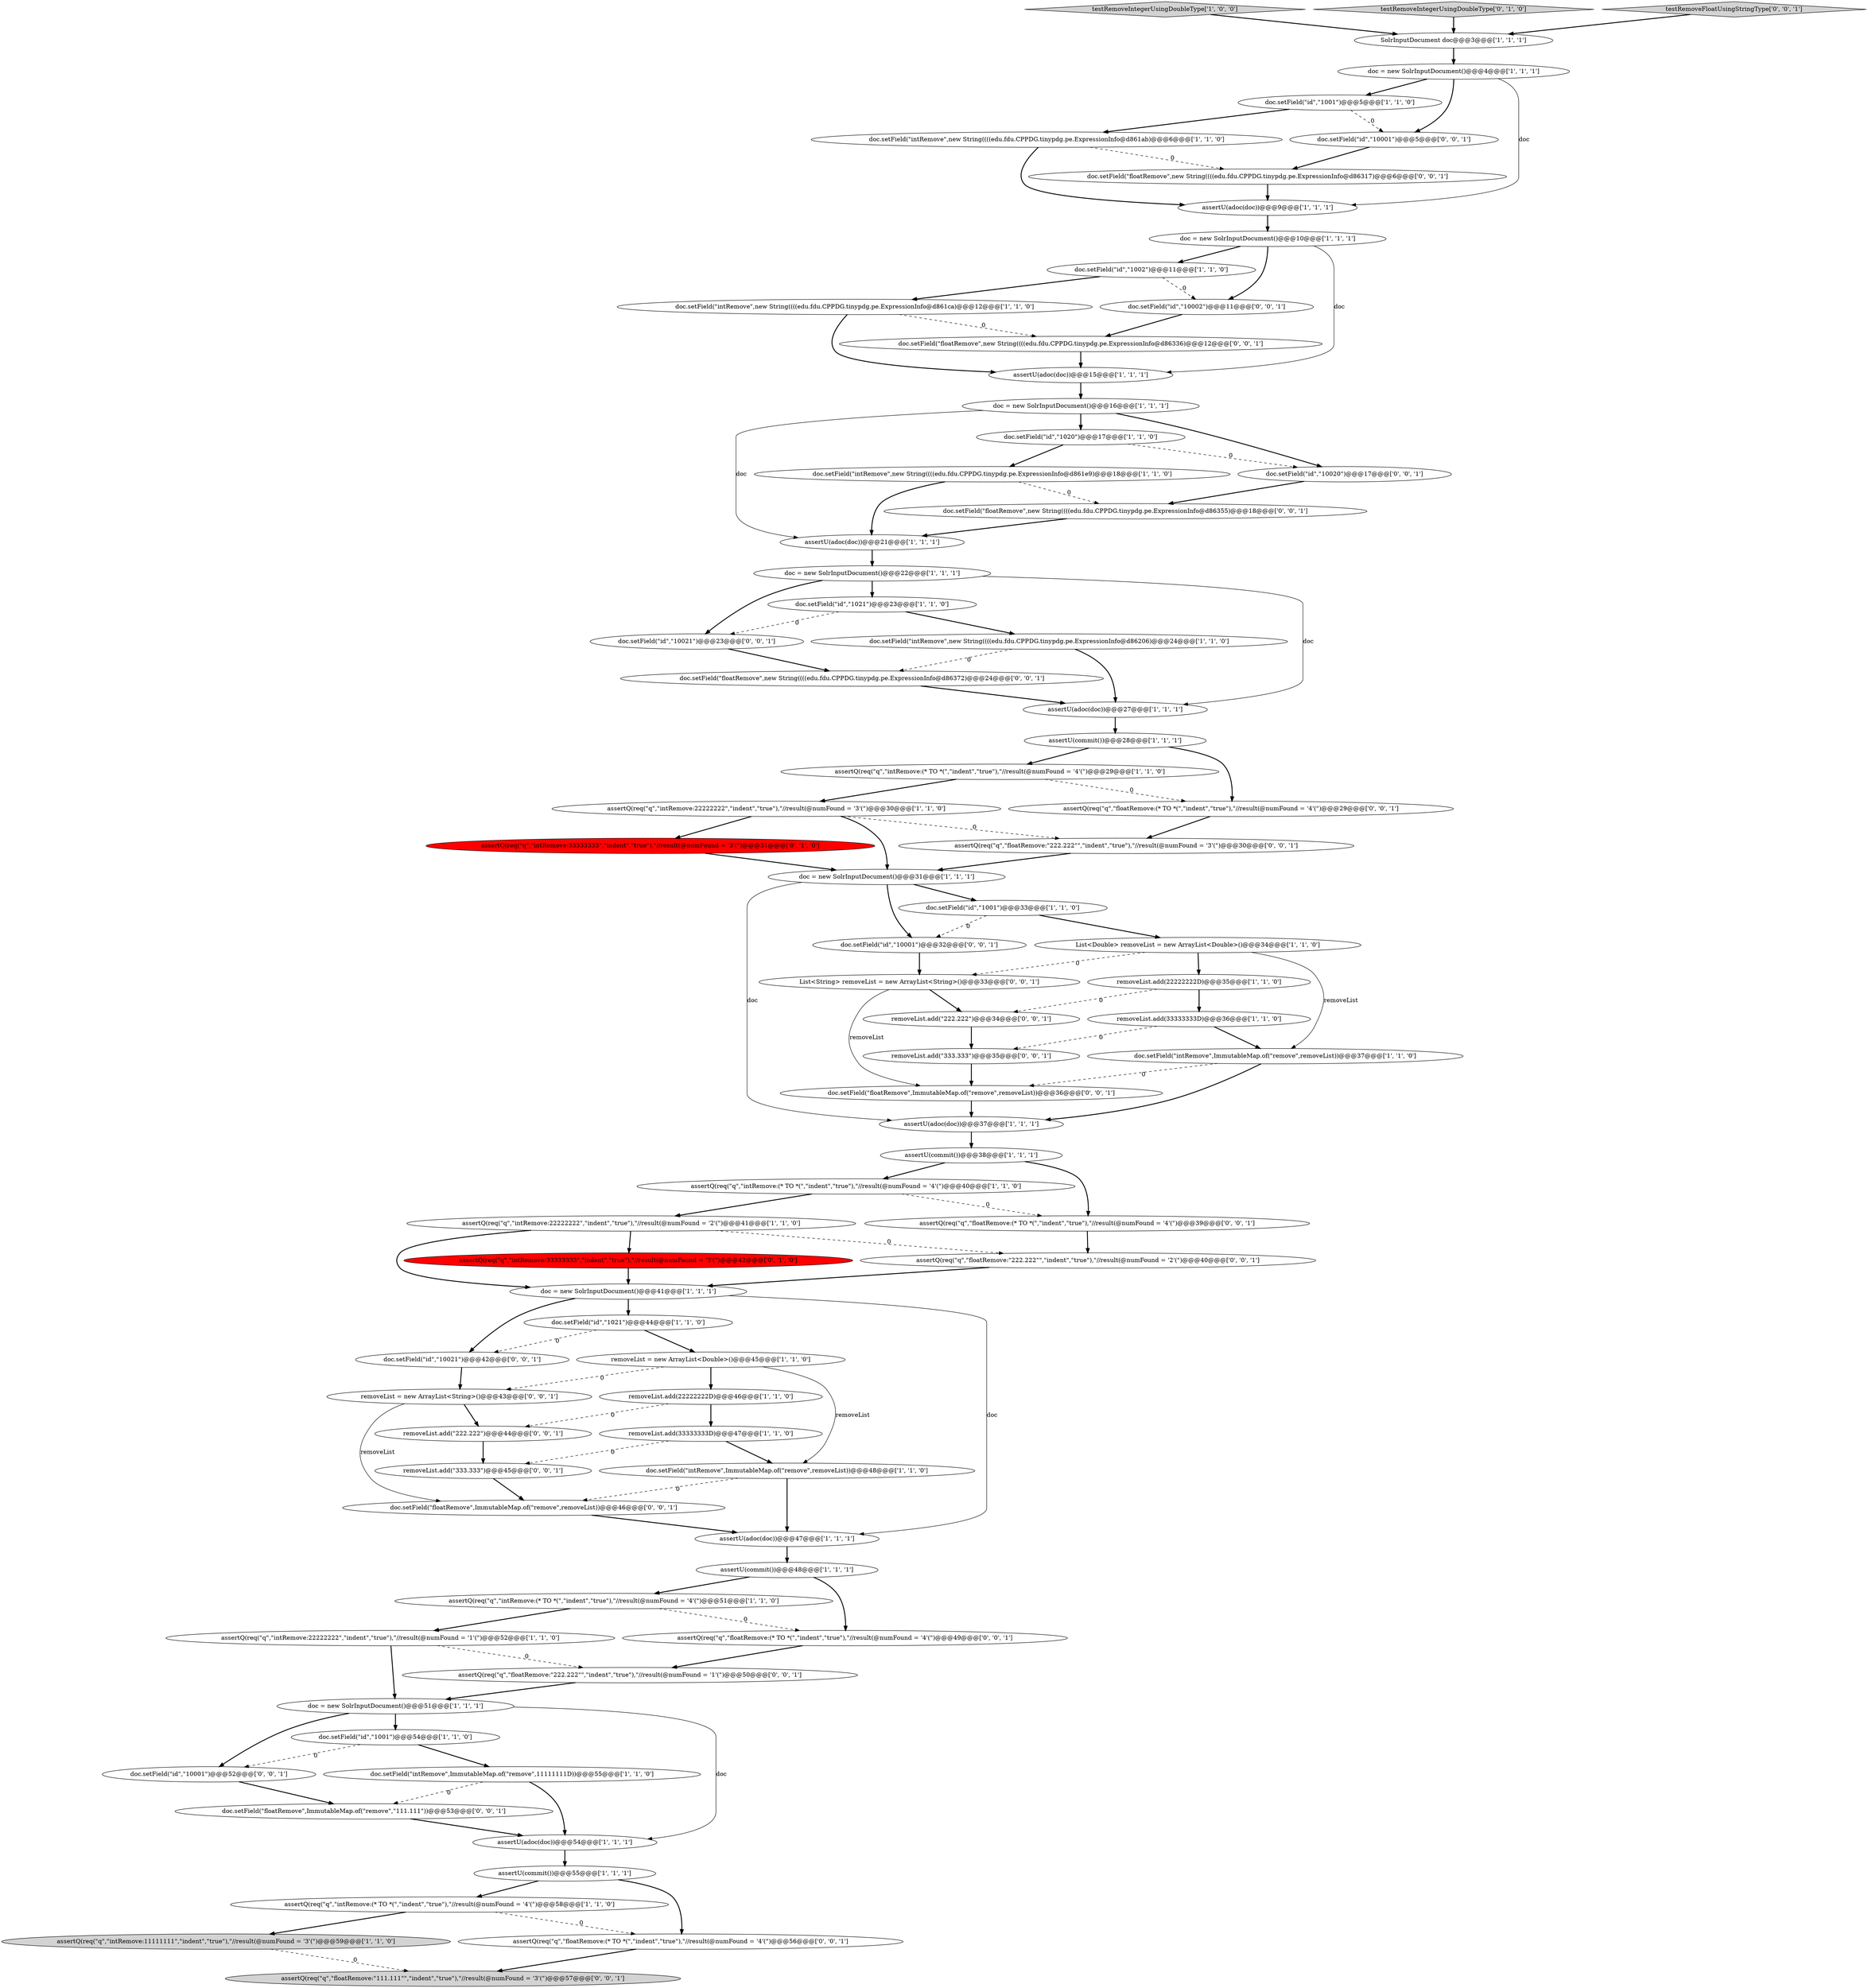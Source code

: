 digraph {
36 [style = filled, label = "testRemoveIntegerUsingDoubleType['1', '0', '0']", fillcolor = lightgray, shape = diamond image = "AAA0AAABBB1BBB"];
0 [style = filled, label = "doc.setField(\"intRemove\",ImmutableMap.of(\"remove\",removeList))@@@48@@@['1', '1', '0']", fillcolor = white, shape = ellipse image = "AAA0AAABBB1BBB"];
16 [style = filled, label = "assertU(adoc(doc))@@@15@@@['1', '1', '1']", fillcolor = white, shape = ellipse image = "AAA0AAABBB1BBB"];
24 [style = filled, label = "doc = new SolrInputDocument()@@@16@@@['1', '1', '1']", fillcolor = white, shape = ellipse image = "AAA0AAABBB1BBB"];
50 [style = filled, label = "assertQ(req(\"q\",\"intRemove:33333333\",\"indent\",\"true\"),\"//result(@numFound = '3'(\")@@@42@@@['0', '1', '0']", fillcolor = red, shape = ellipse image = "AAA1AAABBB2BBB"];
51 [style = filled, label = "doc.setField(\"id\",\"10001\")@@@32@@@['0', '0', '1']", fillcolor = white, shape = ellipse image = "AAA0AAABBB3BBB"];
54 [style = filled, label = "assertQ(req(\"q\",\"floatRemove:\"222.222\"\",\"indent\",\"true\"),\"//result(@numFound = '3'(\")@@@30@@@['0', '0', '1']", fillcolor = white, shape = ellipse image = "AAA0AAABBB3BBB"];
20 [style = filled, label = "doc.setField(\"intRemove\",new String((((edu.fdu.CPPDG.tinypdg.pe.ExpressionInfo@d861ca)@@@12@@@['1', '1', '0']", fillcolor = white, shape = ellipse image = "AAA0AAABBB1BBB"];
10 [style = filled, label = "doc = new SolrInputDocument()@@@31@@@['1', '1', '1']", fillcolor = white, shape = ellipse image = "AAA0AAABBB1BBB"];
42 [style = filled, label = "doc.setField(\"id\",\"1002\")@@@11@@@['1', '1', '0']", fillcolor = white, shape = ellipse image = "AAA0AAABBB1BBB"];
58 [style = filled, label = "doc.setField(\"floatRemove\",ImmutableMap.of(\"remove\",removeList))@@@36@@@['0', '0', '1']", fillcolor = white, shape = ellipse image = "AAA0AAABBB3BBB"];
76 [style = filled, label = "removeList.add(\"222.222\")@@@44@@@['0', '0', '1']", fillcolor = white, shape = ellipse image = "AAA0AAABBB3BBB"];
38 [style = filled, label = "assertU(commit())@@@48@@@['1', '1', '1']", fillcolor = white, shape = ellipse image = "AAA0AAABBB1BBB"];
79 [style = filled, label = "doc.setField(\"id\",\"10021\")@@@23@@@['0', '0', '1']", fillcolor = white, shape = ellipse image = "AAA0AAABBB3BBB"];
43 [style = filled, label = "assertU(adoc(doc))@@@47@@@['1', '1', '1']", fillcolor = white, shape = ellipse image = "AAA0AAABBB1BBB"];
66 [style = filled, label = "removeList.add(\"222.222\")@@@34@@@['0', '0', '1']", fillcolor = white, shape = ellipse image = "AAA0AAABBB3BBB"];
25 [style = filled, label = "removeList = new ArrayList<Double>()@@@45@@@['1', '1', '0']", fillcolor = white, shape = ellipse image = "AAA0AAABBB1BBB"];
49 [style = filled, label = "assertQ(req(\"q\",\"intRemove:33333333\",\"indent\",\"true\"),\"//result(@numFound = '3'(\")@@@31@@@['0', '1', '0']", fillcolor = red, shape = ellipse image = "AAA1AAABBB2BBB"];
69 [style = filled, label = "assertQ(req(\"q\",\"floatRemove:(* TO *(\",\"indent\",\"true\"),\"//result(@numFound = '4'(\")@@@49@@@['0', '0', '1']", fillcolor = white, shape = ellipse image = "AAA0AAABBB3BBB"];
11 [style = filled, label = "doc.setField(\"intRemove\",ImmutableMap.of(\"remove\",removeList))@@@37@@@['1', '1', '0']", fillcolor = white, shape = ellipse image = "AAA0AAABBB1BBB"];
14 [style = filled, label = "assertQ(req(\"q\",\"intRemove:22222222\",\"indent\",\"true\"),\"//result(@numFound = '3'(\")@@@30@@@['1', '1', '0']", fillcolor = white, shape = ellipse image = "AAA0AAABBB1BBB"];
59 [style = filled, label = "doc.setField(\"id\",\"10020\")@@@17@@@['0', '0', '1']", fillcolor = white, shape = ellipse image = "AAA0AAABBB3BBB"];
63 [style = filled, label = "doc.setField(\"floatRemove\",ImmutableMap.of(\"remove\",\"111.111\"))@@@53@@@['0', '0', '1']", fillcolor = white, shape = ellipse image = "AAA0AAABBB3BBB"];
70 [style = filled, label = "doc.setField(\"floatRemove\",new String((((edu.fdu.CPPDG.tinypdg.pe.ExpressionInfo@d86336)@@@12@@@['0', '0', '1']", fillcolor = white, shape = ellipse image = "AAA0AAABBB3BBB"];
4 [style = filled, label = "assertU(commit())@@@28@@@['1', '1', '1']", fillcolor = white, shape = ellipse image = "AAA0AAABBB1BBB"];
22 [style = filled, label = "doc = new SolrInputDocument()@@@51@@@['1', '1', '1']", fillcolor = white, shape = ellipse image = "AAA0AAABBB1BBB"];
72 [style = filled, label = "doc.setField(\"id\",\"10002\")@@@11@@@['0', '0', '1']", fillcolor = white, shape = ellipse image = "AAA0AAABBB3BBB"];
12 [style = filled, label = "doc.setField(\"id\",\"1001\")@@@5@@@['1', '1', '0']", fillcolor = white, shape = ellipse image = "AAA0AAABBB1BBB"];
33 [style = filled, label = "assertQ(req(\"q\",\"intRemove:22222222\",\"indent\",\"true\"),\"//result(@numFound = '1'(\")@@@52@@@['1', '1', '0']", fillcolor = white, shape = ellipse image = "AAA0AAABBB1BBB"];
15 [style = filled, label = "assertQ(req(\"q\",\"intRemove:(* TO *(\",\"indent\",\"true\"),\"//result(@numFound = '4'(\")@@@40@@@['1', '1', '0']", fillcolor = white, shape = ellipse image = "AAA0AAABBB1BBB"];
39 [style = filled, label = "doc.setField(\"id\",\"1001\")@@@54@@@['1', '1', '0']", fillcolor = white, shape = ellipse image = "AAA0AAABBB1BBB"];
55 [style = filled, label = "doc.setField(\"floatRemove\",new String((((edu.fdu.CPPDG.tinypdg.pe.ExpressionInfo@d86372)@@@24@@@['0', '0', '1']", fillcolor = white, shape = ellipse image = "AAA0AAABBB3BBB"];
41 [style = filled, label = "assertU(adoc(doc))@@@27@@@['1', '1', '1']", fillcolor = white, shape = ellipse image = "AAA0AAABBB1BBB"];
48 [style = filled, label = "testRemoveIntegerUsingDoubleType['0', '1', '0']", fillcolor = lightgray, shape = diamond image = "AAA0AAABBB2BBB"];
46 [style = filled, label = "assertU(commit())@@@55@@@['1', '1', '1']", fillcolor = white, shape = ellipse image = "AAA0AAABBB1BBB"];
9 [style = filled, label = "doc = new SolrInputDocument()@@@22@@@['1', '1', '1']", fillcolor = white, shape = ellipse image = "AAA0AAABBB1BBB"];
32 [style = filled, label = "doc.setField(\"intRemove\",new String((((edu.fdu.CPPDG.tinypdg.pe.ExpressionInfo@d861ab)@@@6@@@['1', '1', '0']", fillcolor = white, shape = ellipse image = "AAA0AAABBB1BBB"];
34 [style = filled, label = "assertQ(req(\"q\",\"intRemove:(* TO *(\",\"indent\",\"true\"),\"//result(@numFound = '4'(\")@@@58@@@['1', '1', '0']", fillcolor = white, shape = ellipse image = "AAA0AAABBB1BBB"];
17 [style = filled, label = "assertU(adoc(doc))@@@37@@@['1', '1', '1']", fillcolor = white, shape = ellipse image = "AAA0AAABBB1BBB"];
44 [style = filled, label = "assertQ(req(\"q\",\"intRemove:11111111\",\"indent\",\"true\"),\"//result(@numFound = '3'(\")@@@59@@@['1', '1', '0']", fillcolor = lightgray, shape = ellipse image = "AAA0AAABBB1BBB"];
56 [style = filled, label = "doc.setField(\"floatRemove\",new String((((edu.fdu.CPPDG.tinypdg.pe.ExpressionInfo@d86317)@@@6@@@['0', '0', '1']", fillcolor = white, shape = ellipse image = "AAA0AAABBB3BBB"];
65 [style = filled, label = "doc.setField(\"id\",\"10001\")@@@5@@@['0', '0', '1']", fillcolor = white, shape = ellipse image = "AAA0AAABBB3BBB"];
78 [style = filled, label = "assertQ(req(\"q\",\"floatRemove:(* TO *(\",\"indent\",\"true\"),\"//result(@numFound = '4'(\")@@@39@@@['0', '0', '1']", fillcolor = white, shape = ellipse image = "AAA0AAABBB3BBB"];
64 [style = filled, label = "doc.setField(\"id\",\"10001\")@@@52@@@['0', '0', '1']", fillcolor = white, shape = ellipse image = "AAA0AAABBB3BBB"];
1 [style = filled, label = "assertU(adoc(doc))@@@21@@@['1', '1', '1']", fillcolor = white, shape = ellipse image = "AAA0AAABBB1BBB"];
18 [style = filled, label = "assertU(adoc(doc))@@@9@@@['1', '1', '1']", fillcolor = white, shape = ellipse image = "AAA0AAABBB1BBB"];
47 [style = filled, label = "doc.setField(\"id\",\"1020\")@@@17@@@['1', '1', '0']", fillcolor = white, shape = ellipse image = "AAA0AAABBB1BBB"];
62 [style = filled, label = "removeList.add(\"333.333\")@@@35@@@['0', '0', '1']", fillcolor = white, shape = ellipse image = "AAA0AAABBB3BBB"];
40 [style = filled, label = "doc = new SolrInputDocument()@@@10@@@['1', '1', '1']", fillcolor = white, shape = ellipse image = "AAA0AAABBB1BBB"];
6 [style = filled, label = "doc.setField(\"id\",\"1021\")@@@23@@@['1', '1', '0']", fillcolor = white, shape = ellipse image = "AAA0AAABBB1BBB"];
35 [style = filled, label = "removeList.add(33333333D)@@@36@@@['1', '1', '0']", fillcolor = white, shape = ellipse image = "AAA0AAABBB1BBB"];
57 [style = filled, label = "removeList = new ArrayList<String>()@@@43@@@['0', '0', '1']", fillcolor = white, shape = ellipse image = "AAA0AAABBB3BBB"];
31 [style = filled, label = "doc.setField(\"intRemove\",ImmutableMap.of(\"remove\",11111111D))@@@55@@@['1', '1', '0']", fillcolor = white, shape = ellipse image = "AAA0AAABBB1BBB"];
8 [style = filled, label = "assertU(commit())@@@38@@@['1', '1', '1']", fillcolor = white, shape = ellipse image = "AAA0AAABBB1BBB"];
7 [style = filled, label = "removeList.add(33333333D)@@@47@@@['1', '1', '0']", fillcolor = white, shape = ellipse image = "AAA0AAABBB1BBB"];
3 [style = filled, label = "doc = new SolrInputDocument()@@@4@@@['1', '1', '1']", fillcolor = white, shape = ellipse image = "AAA0AAABBB1BBB"];
27 [style = filled, label = "doc.setField(\"id\",\"1021\")@@@44@@@['1', '1', '0']", fillcolor = white, shape = ellipse image = "AAA0AAABBB1BBB"];
60 [style = filled, label = "doc.setField(\"floatRemove\",ImmutableMap.of(\"remove\",removeList))@@@46@@@['0', '0', '1']", fillcolor = white, shape = ellipse image = "AAA0AAABBB3BBB"];
61 [style = filled, label = "assertQ(req(\"q\",\"floatRemove:\"111.111\"\",\"indent\",\"true\"),\"//result(@numFound = '3'(\")@@@57@@@['0', '0', '1']", fillcolor = lightgray, shape = ellipse image = "AAA0AAABBB3BBB"];
5 [style = filled, label = "doc = new SolrInputDocument()@@@41@@@['1', '1', '1']", fillcolor = white, shape = ellipse image = "AAA0AAABBB1BBB"];
68 [style = filled, label = "assertQ(req(\"q\",\"floatRemove:(* TO *(\",\"indent\",\"true\"),\"//result(@numFound = '4'(\")@@@29@@@['0', '0', '1']", fillcolor = white, shape = ellipse image = "AAA0AAABBB3BBB"];
26 [style = filled, label = "assertQ(req(\"q\",\"intRemove:22222222\",\"indent\",\"true\"),\"//result(@numFound = '2'(\")@@@41@@@['1', '1', '0']", fillcolor = white, shape = ellipse image = "AAA0AAABBB1BBB"];
29 [style = filled, label = "removeList.add(22222222D)@@@46@@@['1', '1', '0']", fillcolor = white, shape = ellipse image = "AAA0AAABBB1BBB"];
21 [style = filled, label = "doc.setField(\"intRemove\",new String((((edu.fdu.CPPDG.tinypdg.pe.ExpressionInfo@d861e9)@@@18@@@['1', '1', '0']", fillcolor = white, shape = ellipse image = "AAA0AAABBB1BBB"];
28 [style = filled, label = "removeList.add(22222222D)@@@35@@@['1', '1', '0']", fillcolor = white, shape = ellipse image = "AAA0AAABBB1BBB"];
71 [style = filled, label = "assertQ(req(\"q\",\"floatRemove:\"222.222\"\",\"indent\",\"true\"),\"//result(@numFound = '2'(\")@@@40@@@['0', '0', '1']", fillcolor = white, shape = ellipse image = "AAA0AAABBB3BBB"];
23 [style = filled, label = "SolrInputDocument doc@@@3@@@['1', '1', '1']", fillcolor = white, shape = ellipse image = "AAA0AAABBB1BBB"];
19 [style = filled, label = "assertU(adoc(doc))@@@54@@@['1', '1', '1']", fillcolor = white, shape = ellipse image = "AAA0AAABBB1BBB"];
75 [style = filled, label = "doc.setField(\"id\",\"10021\")@@@42@@@['0', '0', '1']", fillcolor = white, shape = ellipse image = "AAA0AAABBB3BBB"];
77 [style = filled, label = "removeList.add(\"333.333\")@@@45@@@['0', '0', '1']", fillcolor = white, shape = ellipse image = "AAA0AAABBB3BBB"];
45 [style = filled, label = "doc.setField(\"intRemove\",new String((((edu.fdu.CPPDG.tinypdg.pe.ExpressionInfo@d86206)@@@24@@@['1', '1', '0']", fillcolor = white, shape = ellipse image = "AAA0AAABBB1BBB"];
13 [style = filled, label = "assertQ(req(\"q\",\"intRemove:(* TO *(\",\"indent\",\"true\"),\"//result(@numFound = '4'(\")@@@51@@@['1', '1', '0']", fillcolor = white, shape = ellipse image = "AAA0AAABBB1BBB"];
67 [style = filled, label = "testRemoveFloatUsingStringType['0', '0', '1']", fillcolor = lightgray, shape = diamond image = "AAA0AAABBB3BBB"];
53 [style = filled, label = "assertQ(req(\"q\",\"floatRemove:(* TO *(\",\"indent\",\"true\"),\"//result(@numFound = '4'(\")@@@56@@@['0', '0', '1']", fillcolor = white, shape = ellipse image = "AAA0AAABBB3BBB"];
52 [style = filled, label = "assertQ(req(\"q\",\"floatRemove:\"222.222\"\",\"indent\",\"true\"),\"//result(@numFound = '1'(\")@@@50@@@['0', '0', '1']", fillcolor = white, shape = ellipse image = "AAA0AAABBB3BBB"];
74 [style = filled, label = "doc.setField(\"floatRemove\",new String((((edu.fdu.CPPDG.tinypdg.pe.ExpressionInfo@d86355)@@@18@@@['0', '0', '1']", fillcolor = white, shape = ellipse image = "AAA0AAABBB3BBB"];
30 [style = filled, label = "List<Double> removeList = new ArrayList<Double>()@@@34@@@['1', '1', '0']", fillcolor = white, shape = ellipse image = "AAA0AAABBB1BBB"];
2 [style = filled, label = "doc.setField(\"id\",\"1001\")@@@33@@@['1', '1', '0']", fillcolor = white, shape = ellipse image = "AAA0AAABBB1BBB"];
37 [style = filled, label = "assertQ(req(\"q\",\"intRemove:(* TO *(\",\"indent\",\"true\"),\"//result(@numFound = '4'(\")@@@29@@@['1', '1', '0']", fillcolor = white, shape = ellipse image = "AAA0AAABBB1BBB"];
73 [style = filled, label = "List<String> removeList = new ArrayList<String>()@@@33@@@['0', '0', '1']", fillcolor = white, shape = ellipse image = "AAA0AAABBB3BBB"];
30->11 [style = solid, label="removeList"];
46->34 [style = bold, label=""];
28->66 [style = dashed, label="0"];
24->1 [style = solid, label="doc"];
31->63 [style = dashed, label="0"];
12->65 [style = dashed, label="0"];
25->57 [style = dashed, label="0"];
20->70 [style = dashed, label="0"];
65->56 [style = bold, label=""];
66->62 [style = bold, label=""];
25->29 [style = bold, label=""];
3->65 [style = bold, label=""];
9->6 [style = bold, label=""];
58->17 [style = bold, label=""];
30->28 [style = bold, label=""];
20->16 [style = bold, label=""];
50->5 [style = bold, label=""];
49->10 [style = bold, label=""];
39->31 [style = bold, label=""];
21->1 [style = bold, label=""];
77->60 [style = bold, label=""];
78->71 [style = bold, label=""];
73->66 [style = bold, label=""];
32->18 [style = bold, label=""];
40->72 [style = bold, label=""];
27->25 [style = bold, label=""];
22->64 [style = bold, label=""];
44->61 [style = dashed, label="0"];
45->41 [style = bold, label=""];
47->59 [style = dashed, label="0"];
24->59 [style = bold, label=""];
55->41 [style = bold, label=""];
10->51 [style = bold, label=""];
41->4 [style = bold, label=""];
14->10 [style = bold, label=""];
23->3 [style = bold, label=""];
7->0 [style = bold, label=""];
13->69 [style = dashed, label="0"];
24->47 [style = bold, label=""];
35->62 [style = dashed, label="0"];
28->35 [style = bold, label=""];
33->52 [style = dashed, label="0"];
11->58 [style = dashed, label="0"];
57->76 [style = bold, label=""];
38->69 [style = bold, label=""];
51->73 [style = bold, label=""];
11->17 [style = bold, label=""];
10->2 [style = bold, label=""];
19->46 [style = bold, label=""];
56->18 [style = bold, label=""];
73->58 [style = solid, label="removeList"];
2->51 [style = dashed, label="0"];
17->8 [style = bold, label=""];
79->55 [style = bold, label=""];
8->15 [style = bold, label=""];
10->17 [style = solid, label="doc"];
16->24 [style = bold, label=""];
18->40 [style = bold, label=""];
0->43 [style = bold, label=""];
12->32 [style = bold, label=""];
0->60 [style = dashed, label="0"];
71->5 [style = bold, label=""];
3->12 [style = bold, label=""];
45->55 [style = dashed, label="0"];
52->22 [style = bold, label=""];
5->43 [style = solid, label="doc"];
1->9 [style = bold, label=""];
27->75 [style = dashed, label="0"];
26->71 [style = dashed, label="0"];
70->16 [style = bold, label=""];
48->23 [style = bold, label=""];
9->41 [style = solid, label="doc"];
43->38 [style = bold, label=""];
30->73 [style = dashed, label="0"];
8->78 [style = bold, label=""];
34->44 [style = bold, label=""];
22->39 [style = bold, label=""];
54->10 [style = bold, label=""];
14->54 [style = dashed, label="0"];
40->16 [style = solid, label="doc"];
6->79 [style = dashed, label="0"];
47->21 [style = bold, label=""];
15->78 [style = dashed, label="0"];
60->43 [style = bold, label=""];
31->19 [style = bold, label=""];
33->22 [style = bold, label=""];
21->74 [style = dashed, label="0"];
67->23 [style = bold, label=""];
53->61 [style = bold, label=""];
29->76 [style = dashed, label="0"];
5->75 [style = bold, label=""];
37->68 [style = dashed, label="0"];
14->49 [style = bold, label=""];
26->5 [style = bold, label=""];
22->19 [style = solid, label="doc"];
72->70 [style = bold, label=""];
42->20 [style = bold, label=""];
76->77 [style = bold, label=""];
62->58 [style = bold, label=""];
64->63 [style = bold, label=""];
46->53 [style = bold, label=""];
75->57 [style = bold, label=""];
59->74 [style = bold, label=""];
63->19 [style = bold, label=""];
34->53 [style = dashed, label="0"];
15->26 [style = bold, label=""];
37->14 [style = bold, label=""];
7->77 [style = dashed, label="0"];
39->64 [style = dashed, label="0"];
36->23 [style = bold, label=""];
4->37 [style = bold, label=""];
25->0 [style = solid, label="removeList"];
32->56 [style = dashed, label="0"];
26->50 [style = bold, label=""];
3->18 [style = solid, label="doc"];
42->72 [style = dashed, label="0"];
74->1 [style = bold, label=""];
29->7 [style = bold, label=""];
9->79 [style = bold, label=""];
4->68 [style = bold, label=""];
5->27 [style = bold, label=""];
69->52 [style = bold, label=""];
57->60 [style = solid, label="removeList"];
2->30 [style = bold, label=""];
13->33 [style = bold, label=""];
6->45 [style = bold, label=""];
38->13 [style = bold, label=""];
68->54 [style = bold, label=""];
40->42 [style = bold, label=""];
35->11 [style = bold, label=""];
}
